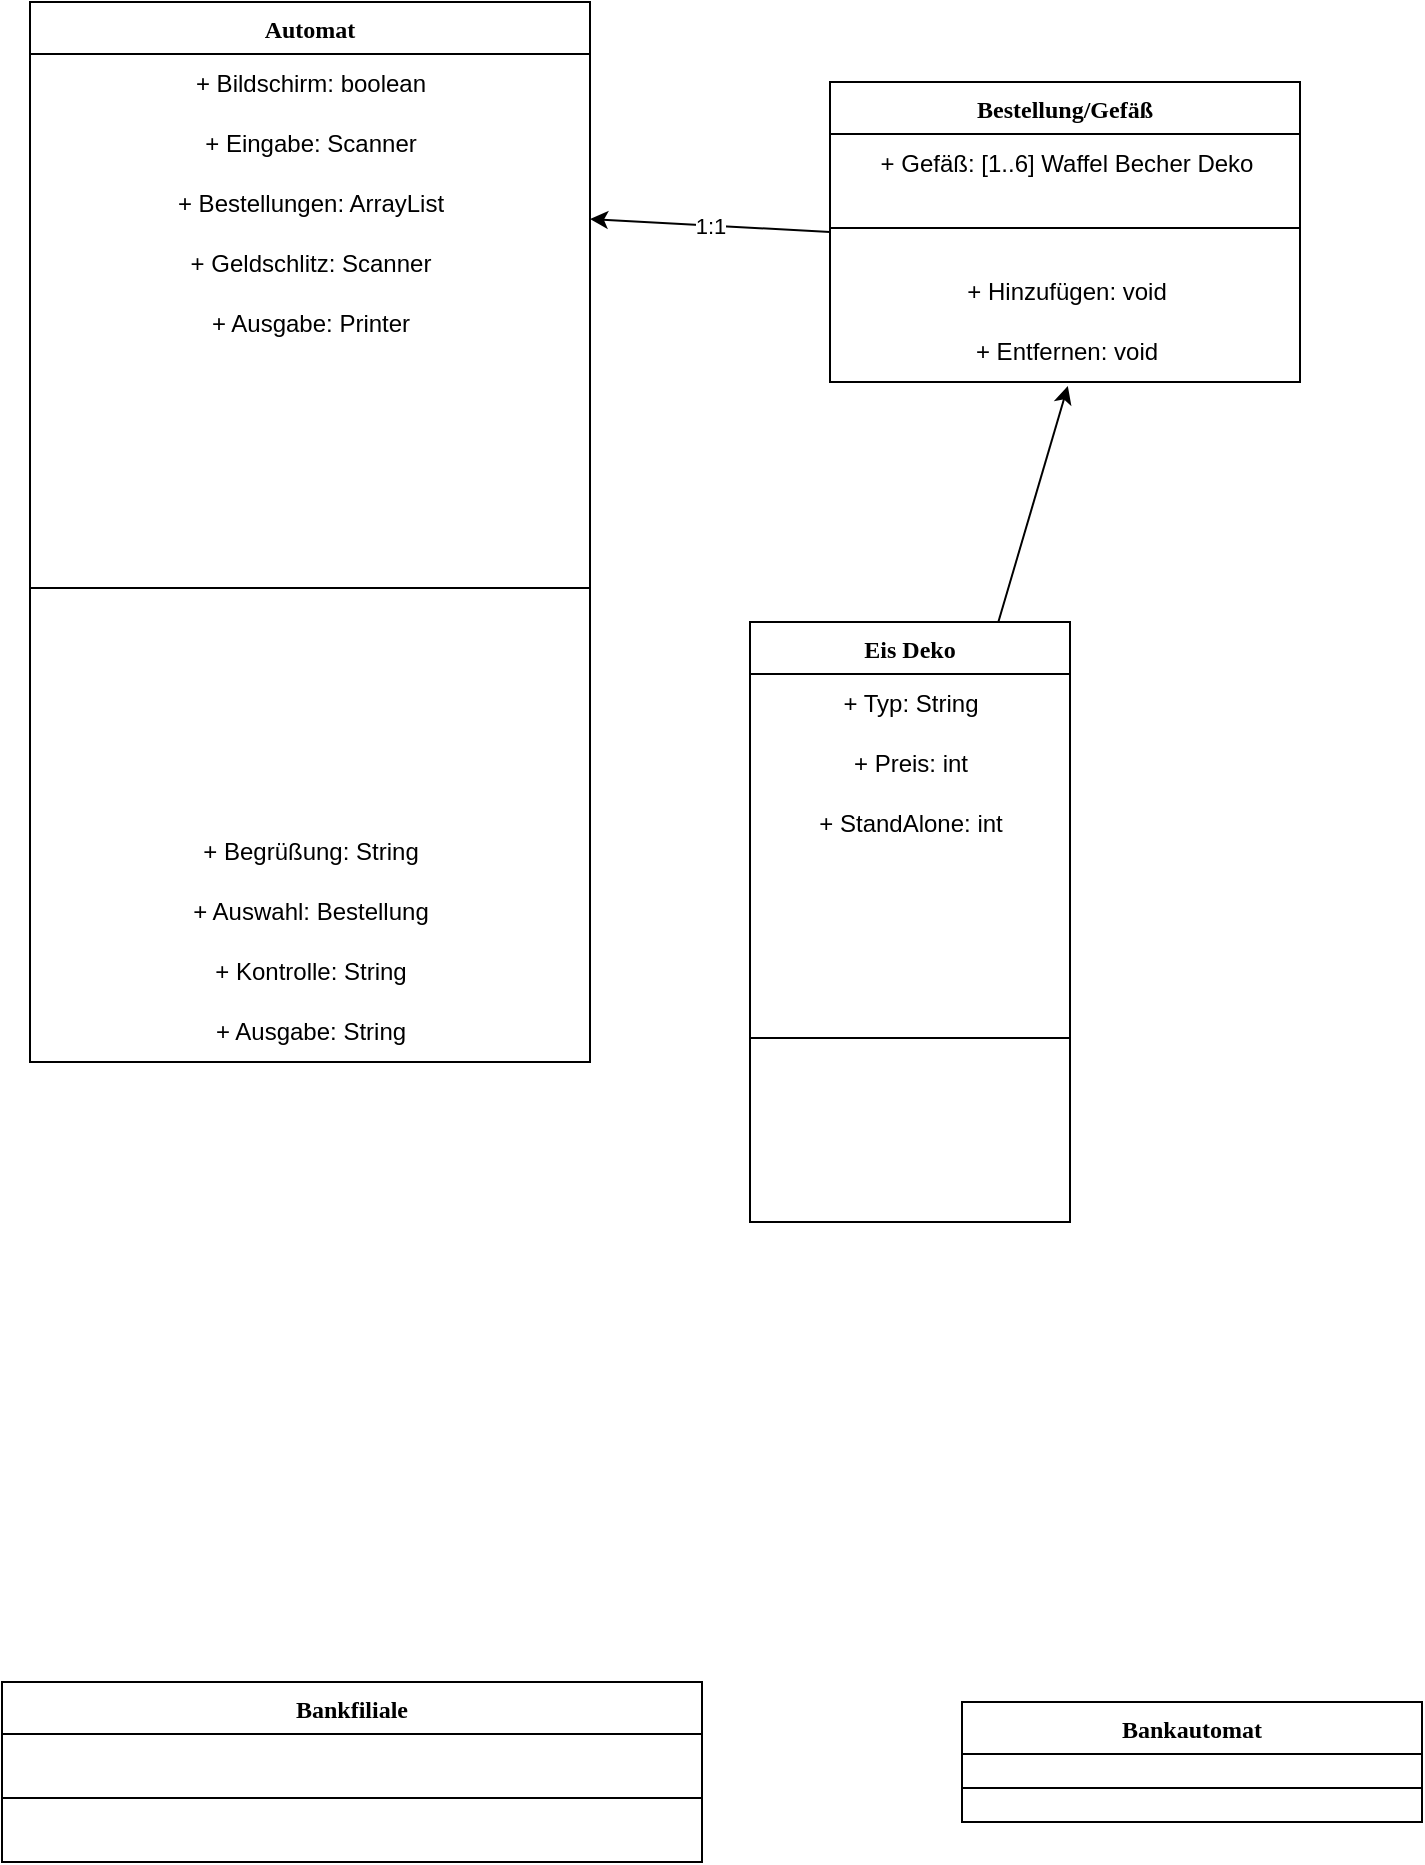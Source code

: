 <mxfile>
    <diagram id="m_X8r33a5cIpNPcMOQg0" name="Page-1">
        <mxGraphModel dx="1023" dy="787" grid="1" gridSize="10" guides="1" tooltips="1" connect="1" arrows="1" fold="1" page="1" pageScale="1" pageWidth="827" pageHeight="1169" math="0" shadow="0">
            <root>
                <mxCell id="0"/>
                <mxCell id="1" parent="0"/>
                <mxCell id="tTAP2a07HPg8SshBc6MR-1" value="Automat" style="swimlane;fontStyle=1;align=center;verticalAlign=top;childLayout=stackLayout;horizontal=1;startSize=26;horizontalStack=0;resizeParent=1;resizeParentMax=0;resizeLast=0;collapsible=1;marginBottom=0;fontFamily=Tahoma;" parent="1" vertex="1">
                    <mxGeometry x="50" y="140" width="280" height="530" as="geometry"/>
                </mxCell>
                <mxCell id="21" value="+ Bildschirm: boolean" style="text;html=1;align=center;verticalAlign=middle;resizable=0;points=[];autosize=1;strokeColor=none;fillColor=none;" parent="tTAP2a07HPg8SshBc6MR-1" vertex="1">
                    <mxGeometry y="26" width="280" height="30" as="geometry"/>
                </mxCell>
                <mxCell id="11" value="+ Eingabe: Scanner" style="text;html=1;align=center;verticalAlign=middle;resizable=0;points=[];autosize=1;strokeColor=none;fillColor=none;" parent="tTAP2a07HPg8SshBc6MR-1" vertex="1">
                    <mxGeometry y="56" width="280" height="30" as="geometry"/>
                </mxCell>
                <mxCell id="41" value="+ Bestellungen: ArrayList" style="text;html=1;align=center;verticalAlign=middle;resizable=0;points=[];autosize=1;strokeColor=none;fillColor=none;" vertex="1" parent="tTAP2a07HPg8SshBc6MR-1">
                    <mxGeometry y="86" width="280" height="30" as="geometry"/>
                </mxCell>
                <mxCell id="40" value="+ Geldschlitz: Scanner" style="text;html=1;align=center;verticalAlign=middle;resizable=0;points=[];autosize=1;strokeColor=none;fillColor=none;" vertex="1" parent="tTAP2a07HPg8SshBc6MR-1">
                    <mxGeometry y="116" width="280" height="30" as="geometry"/>
                </mxCell>
                <mxCell id="48" value="+ Ausgabe: Printer" style="text;html=1;align=center;verticalAlign=middle;resizable=0;points=[];autosize=1;strokeColor=none;fillColor=none;" vertex="1" parent="tTAP2a07HPg8SshBc6MR-1">
                    <mxGeometry y="146" width="280" height="30" as="geometry"/>
                </mxCell>
                <mxCell id="tTAP2a07HPg8SshBc6MR-3" value="" style="line;strokeWidth=1;fillColor=none;align=left;verticalAlign=middle;spacingTop=-1;spacingLeft=3;spacingRight=3;rotatable=0;labelPosition=right;points=[];portConstraint=eastwest;fontFamily=Tahoma;" parent="tTAP2a07HPg8SshBc6MR-1" vertex="1">
                    <mxGeometry y="176" width="280" height="234" as="geometry"/>
                </mxCell>
                <mxCell id="55" value="+ Begrüßung: String" style="text;html=1;align=center;verticalAlign=middle;resizable=0;points=[];autosize=1;strokeColor=none;fillColor=none;" vertex="1" parent="tTAP2a07HPg8SshBc6MR-1">
                    <mxGeometry y="410" width="280" height="30" as="geometry"/>
                </mxCell>
                <mxCell id="53" value="+ Auswahl: Bestellung" style="text;html=1;align=center;verticalAlign=middle;resizable=0;points=[];autosize=1;strokeColor=none;fillColor=none;" vertex="1" parent="tTAP2a07HPg8SshBc6MR-1">
                    <mxGeometry y="440" width="280" height="30" as="geometry"/>
                </mxCell>
                <mxCell id="54" value="+ Kontrolle: S&lt;span style=&quot;color: rgba(0, 0, 0, 0); font-family: monospace; font-size: 0px; text-align: start;&quot;&gt;%3CmxGraphModel%3E%3Croot%3E%3CmxCell%20id%3D%220%22%2F%3E%3CmxCell%20id%3D%221%22%20parent%3D%220%22%2F%3E%3CmxCell%20id%3D%222%22%20value%3D%22%2B%20Begr%C3%BC%C3%9Fung%3A%20String%22%20style%3D%22text%3Bhtml%3D1%3Balign%3Dcenter%3BverticalAlign%3Dmiddle%3Bresizable%3D0%3Bpoints%3D%5B%5D%3Bautosize%3D1%3BstrokeColor%3Dnone%3BfillColor%3Dnone%3B%22%20vertex%3D%221%22%20parent%3D%221%22%3E%3CmxGeometry%20x%3D%2250%22%20y%3D%22550%22%20width%3D%22280%22%20height%3D%2230%22%20as%3D%22geometry%22%2F%3E%3C%2FmxCell%3E%3C%2Froot%3E%3C%2FmxGraphModel%3E&lt;/span&gt;tring" style="text;html=1;align=center;verticalAlign=middle;resizable=0;points=[];autosize=1;strokeColor=none;fillColor=none;" vertex="1" parent="tTAP2a07HPg8SshBc6MR-1">
                    <mxGeometry y="470" width="280" height="30" as="geometry"/>
                </mxCell>
                <mxCell id="56" value="+ Ausgabe: S&lt;span style=&quot;color: rgba(0, 0, 0, 0); font-family: monospace; font-size: 0px; text-align: start;&quot;&gt;%3CmxGraphModel%3E%3Croot%3E%3CmxCell%20id%3D%220%22%2F%3E%3CmxCell%20id%3D%221%22%20parent%3D%220%22%2F%3E%3CmxCell%20id%3D%222%22%20value%3D%22%2B%20Begr%C3%BC%C3%9Fung%3A%20String%22%20style%3D%22text%3Bhtml%3D1%3Balign%3Dcenter%3BverticalAlign%3Dmiddle%3Bresizable%3D0%3Bpoints%3D%5B%5D%3Bautosize%3D1%3BstrokeColor%3Dnone%3BfillColor%3Dnone%3B%22%20vertex%3D%221%22%20parent%3D%221%22%3E%3CmxGeometry%20x%3D%2250%22%20y%3D%22550%22%20width%3D%22280%22%20height%3D%2230%22%20as%3D%22geometry%22%2F%3E%3C%2FmxCell%3E%3C%2Froot%3E%3C%2FmxGraphModel%3E&lt;/span&gt;tring" style="text;html=1;align=center;verticalAlign=middle;resizable=0;points=[];autosize=1;strokeColor=none;fillColor=none;" vertex="1" parent="tTAP2a07HPg8SshBc6MR-1">
                    <mxGeometry y="500" width="280" height="30" as="geometry"/>
                </mxCell>
                <mxCell id="tTAP2a07HPg8SshBc6MR-5" value="Bankfiliale" style="swimlane;fontStyle=1;align=center;verticalAlign=top;childLayout=stackLayout;horizontal=1;startSize=26;horizontalStack=0;resizeParent=1;resizeParentMax=0;resizeLast=0;collapsible=1;marginBottom=0;fontFamily=Tahoma;" parent="1" vertex="1">
                    <mxGeometry x="36" y="980" width="350" height="90" as="geometry"/>
                </mxCell>
                <mxCell id="tTAP2a07HPg8SshBc6MR-7" value="" style="line;strokeWidth=1;fillColor=none;align=left;verticalAlign=middle;spacingTop=-1;spacingLeft=3;spacingRight=3;rotatable=0;labelPosition=right;points=[];portConstraint=eastwest;fontFamily=Tahoma;" parent="tTAP2a07HPg8SshBc6MR-5" vertex="1">
                    <mxGeometry y="26" width="350" height="64" as="geometry"/>
                </mxCell>
                <mxCell id="tTAP2a07HPg8SshBc6MR-9" value="Bankautomat" style="swimlane;fontStyle=1;align=center;verticalAlign=top;childLayout=stackLayout;horizontal=1;startSize=26;horizontalStack=0;resizeParent=1;resizeParentMax=0;resizeLast=0;collapsible=1;marginBottom=0;fontFamily=Tahoma;" parent="1" vertex="1">
                    <mxGeometry x="516" y="990" width="230" height="60" as="geometry">
                        <mxRectangle x="520" y="580" width="110" height="26" as="alternateBounds"/>
                    </mxGeometry>
                </mxCell>
                <mxCell id="tTAP2a07HPg8SshBc6MR-11" value="" style="line;strokeWidth=1;fillColor=none;align=left;verticalAlign=middle;spacingTop=-1;spacingLeft=3;spacingRight=3;rotatable=0;labelPosition=right;points=[];portConstraint=eastwest;fontFamily=Tahoma;" parent="tTAP2a07HPg8SshBc6MR-9" vertex="1">
                    <mxGeometry y="26" width="230" height="34" as="geometry"/>
                </mxCell>
                <mxCell id="62" style="edgeStyle=none;html=1;entryX=0.506;entryY=1.067;entryDx=0;entryDy=0;entryPerimeter=0;" edge="1" parent="1" source="7agwImmPFsY-DywsZ6ng-5" target="59">
                    <mxGeometry relative="1" as="geometry"/>
                </mxCell>
                <mxCell id="7agwImmPFsY-DywsZ6ng-5" value="Eis Deko" style="swimlane;fontStyle=1;align=center;verticalAlign=top;childLayout=stackLayout;horizontal=1;startSize=26;horizontalStack=0;resizeParent=1;resizeParentMax=0;resizeLast=0;collapsible=1;marginBottom=0;fontFamily=Tahoma;" parent="1" vertex="1">
                    <mxGeometry x="410" y="450" width="160" height="300" as="geometry"/>
                </mxCell>
                <mxCell id="29" value="+ Typ: String&lt;span style=&quot;color: rgba(0, 0, 0, 0); font-family: monospace; font-size: 0px; text-align: start;&quot;&gt;CmxGraphModel%3E%3Croot%3E%3CmxCell%20id%3D%220%22%2F%3E%3CmxCell%20id%3D%221%22%20parent%3D%220%22%2F%3E%3CmxCell%20id%3D%222%22%20value%3D%22%2B%20BLZ%3A%20String%22%20style%3D%22text%3Bhtml%3D1%3Balign%3Dcenter%3BverticalAlign%3Dmiddle%3Bresizable%3D0%3Bpoints%3D%5B%5D%3Bautosize%3D1%3BstrokeColor%3Dnone%3BfillColor%3Dnone%3B%22%20vertex%3D%221%22%20parent%3D%221%22%3E%3CmxGeometry%20x%3D%2250%22%20y%3D%22106%22%20width%3D%22280%22%20height%3D%2230%22%20as%3D%22geometry%22%2F%3E%3C%2FmxCell%3E%3C%2Froot%3E%3C%2FmxGraphModel%3E&lt;/span&gt;" style="text;html=1;align=center;verticalAlign=middle;resizable=0;points=[];autosize=1;strokeColor=none;fillColor=none;" parent="7agwImmPFsY-DywsZ6ng-5" vertex="1">
                    <mxGeometry y="26" width="160" height="30" as="geometry"/>
                </mxCell>
                <mxCell id="57" value="+ Preis: int" style="text;html=1;align=center;verticalAlign=middle;resizable=0;points=[];autosize=1;strokeColor=none;fillColor=none;" vertex="1" parent="7agwImmPFsY-DywsZ6ng-5">
                    <mxGeometry y="56" width="160" height="30" as="geometry"/>
                </mxCell>
                <mxCell id="64" value="+ StandAlone: int" style="text;html=1;align=center;verticalAlign=middle;resizable=0;points=[];autosize=1;strokeColor=none;fillColor=none;" vertex="1" parent="7agwImmPFsY-DywsZ6ng-5">
                    <mxGeometry y="86" width="160" height="30" as="geometry"/>
                </mxCell>
                <mxCell id="7agwImmPFsY-DywsZ6ng-7" value="" style="line;strokeWidth=1;fillColor=none;align=left;verticalAlign=middle;spacingTop=-1;spacingLeft=3;spacingRight=3;rotatable=0;labelPosition=right;points=[];portConstraint=eastwest;fontFamily=Tahoma;" parent="7agwImmPFsY-DywsZ6ng-5" vertex="1">
                    <mxGeometry y="116" width="160" height="184" as="geometry"/>
                </mxCell>
                <mxCell id="8" value="1:1" style="edgeStyle=none;html=1;exitX=0;exitY=0.5;exitDx=0;exitDy=0;endArrow=classic;endFill=1;" parent="1" source="2" target="41" edge="1">
                    <mxGeometry relative="1" as="geometry">
                        <mxPoint x="320" y="470" as="targetPoint"/>
                    </mxGeometry>
                </mxCell>
                <mxCell id="2" value="Bestellung/Gefäß" style="swimlane;fontStyle=1;align=center;verticalAlign=top;childLayout=stackLayout;horizontal=1;startSize=26;horizontalStack=0;resizeParent=1;resizeParentMax=0;resizeLast=0;collapsible=1;marginBottom=0;fontFamily=Tahoma;" parent="1" vertex="1">
                    <mxGeometry x="450" y="180" width="235" height="150" as="geometry">
                        <mxRectangle x="500" y="166" width="150" height="30" as="alternateBounds"/>
                    </mxGeometry>
                </mxCell>
                <mxCell id="61" value="+ Gefäß: [1..6] Waffel Becher Deko" style="text;html=1;align=center;verticalAlign=middle;resizable=0;points=[];autosize=1;strokeColor=none;fillColor=none;" vertex="1" parent="2">
                    <mxGeometry y="26" width="235" height="30" as="geometry"/>
                </mxCell>
                <mxCell id="3" value="" style="line;strokeWidth=1;fillColor=none;align=left;verticalAlign=middle;spacingTop=-1;spacingLeft=3;spacingRight=3;rotatable=0;labelPosition=right;points=[];portConstraint=eastwest;fontFamily=Tahoma;" parent="2" vertex="1">
                    <mxGeometry y="56" width="235" height="34" as="geometry"/>
                </mxCell>
                <mxCell id="60" value="+ Hinzufügen: void" style="text;html=1;align=center;verticalAlign=middle;resizable=0;points=[];autosize=1;strokeColor=none;fillColor=none;" vertex="1" parent="2">
                    <mxGeometry y="90" width="235" height="30" as="geometry"/>
                </mxCell>
                <mxCell id="59" value="+ Entfernen: void" style="text;html=1;align=center;verticalAlign=middle;resizable=0;points=[];autosize=1;strokeColor=none;fillColor=none;" vertex="1" parent="2">
                    <mxGeometry y="120" width="235" height="30" as="geometry"/>
                </mxCell>
            </root>
        </mxGraphModel>
    </diagram>
</mxfile>